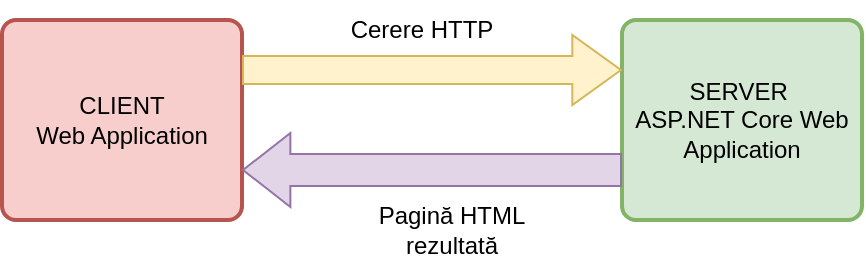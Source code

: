 <mxfile version="21.3.3" type="github">
  <diagram name="Page-1" id="N1shHY6HkYORtRQWDFSF">
    <mxGraphModel dx="1621" dy="1631" grid="1" gridSize="10" guides="1" tooltips="1" connect="1" arrows="1" fold="1" page="1" pageScale="1" pageWidth="827" pageHeight="1169" math="0" shadow="0">
      <root>
        <mxCell id="0" />
        <mxCell id="1" parent="0" />
        <mxCell id="3" value="SERVER &#xa;ASP.NET Core Web Application" style="rounded=1;absoluteArcSize=1;arcSize=14;whiteSpace=wrap;strokeWidth=2;fillColor=#d5e8d4;strokeColor=#82b366;" parent="1" vertex="1">
          <mxGeometry x="-180" y="-300" width="120" height="100" as="geometry" />
        </mxCell>
        <mxCell id="eHccEkiyvKKOzy9Oyfpd-5" value="" style="curved=1;startArrow=none;endArrow=block;exitX=1.0;exitY=0.495;entryX=-0.0;entryY=0.495;" edge="1" parent="1" target="eHccEkiyvKKOzy9Oyfpd-4">
          <mxGeometry relative="1" as="geometry">
            <Array as="points" />
            <mxPoint x="-432" y="-263.167" as="sourcePoint" />
            <mxPoint x="-240" y="-263" as="targetPoint" />
          </mxGeometry>
        </mxCell>
        <mxCell id="eHccEkiyvKKOzy9Oyfpd-4" value="CLIENT&#xa;Web Application" style="rounded=1;absoluteArcSize=1;arcSize=14;whiteSpace=wrap;strokeWidth=2;fillColor=#f8cecc;strokeColor=#b85450;" vertex="1" parent="1">
          <mxGeometry x="-490" y="-300" width="120" height="100" as="geometry" />
        </mxCell>
        <mxCell id="eHccEkiyvKKOzy9Oyfpd-6" value="" style="shape=flexArrow;endArrow=classic;html=1;rounded=0;width=14;endSize=7.78;exitX=1;exitY=0.25;exitDx=0;exitDy=0;entryX=0;entryY=0.25;entryDx=0;entryDy=0;fillColor=#fff2cc;strokeColor=#d6b656;" edge="1" parent="1" source="eHccEkiyvKKOzy9Oyfpd-4" target="3">
          <mxGeometry width="50" height="50" relative="1" as="geometry">
            <mxPoint x="-320" y="-270" as="sourcePoint" />
            <mxPoint x="-240" y="-270" as="targetPoint" />
          </mxGeometry>
        </mxCell>
        <mxCell id="eHccEkiyvKKOzy9Oyfpd-7" value="Cerere HTTP" style="text;html=1;align=center;verticalAlign=middle;whiteSpace=wrap;rounded=0;" vertex="1" parent="1">
          <mxGeometry x="-320" y="-310" width="80" height="30" as="geometry" />
        </mxCell>
        <mxCell id="eHccEkiyvKKOzy9Oyfpd-8" value="" style="shape=flexArrow;endArrow=classic;html=1;rounded=0;exitX=0;exitY=0.75;exitDx=0;exitDy=0;entryX=1;entryY=0.75;entryDx=0;entryDy=0;fillColor=#e1d5e7;strokeColor=#9673a6;width=16;endSize=7.56;" edge="1" parent="1" source="3" target="eHccEkiyvKKOzy9Oyfpd-4">
          <mxGeometry width="50" height="50" relative="1" as="geometry">
            <mxPoint x="-260" y="-180" as="sourcePoint" />
            <mxPoint x="-210" y="-230" as="targetPoint" />
            <Array as="points" />
          </mxGeometry>
        </mxCell>
        <mxCell id="eHccEkiyvKKOzy9Oyfpd-9" value="Pagină HTML rezultată" style="text;html=1;strokeColor=none;fillColor=none;align=center;verticalAlign=middle;whiteSpace=wrap;rounded=0;" vertex="1" parent="1">
          <mxGeometry x="-310" y="-210" width="90" height="30" as="geometry" />
        </mxCell>
      </root>
    </mxGraphModel>
  </diagram>
</mxfile>
